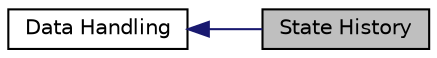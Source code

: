 digraph "State History"
{
  edge [fontname="Helvetica",fontsize="10",labelfontname="Helvetica",labelfontsize="10"];
  node [fontname="Helvetica",fontsize="10",shape=record];
  rankdir=LR;
  Node0 [label="State History",height=0.2,width=0.4,color="black", fillcolor="grey75", style="filled", fontcolor="black"];
  Node1 [label="Data Handling",height=0.2,width=0.4,color="black", fillcolor="white", style="filled",URL="$group__DataHandling.html"];
  Node1->Node0 [shape=plaintext, color="midnightblue", dir="back", style="solid"];
}
